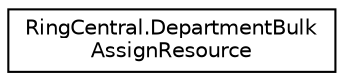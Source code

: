 digraph "Graphical Class Hierarchy"
{
 // LATEX_PDF_SIZE
  edge [fontname="Helvetica",fontsize="10",labelfontname="Helvetica",labelfontsize="10"];
  node [fontname="Helvetica",fontsize="10",shape=record];
  rankdir="LR";
  Node0 [label="RingCentral.DepartmentBulk\lAssignResource",height=0.2,width=0.4,color="black", fillcolor="white", style="filled",URL="$classRingCentral_1_1DepartmentBulkAssignResource.html",tooltip="Please note that legacy 'Department' extension type corresponds to 'Call Queue' extensions in modern ..."];
}
